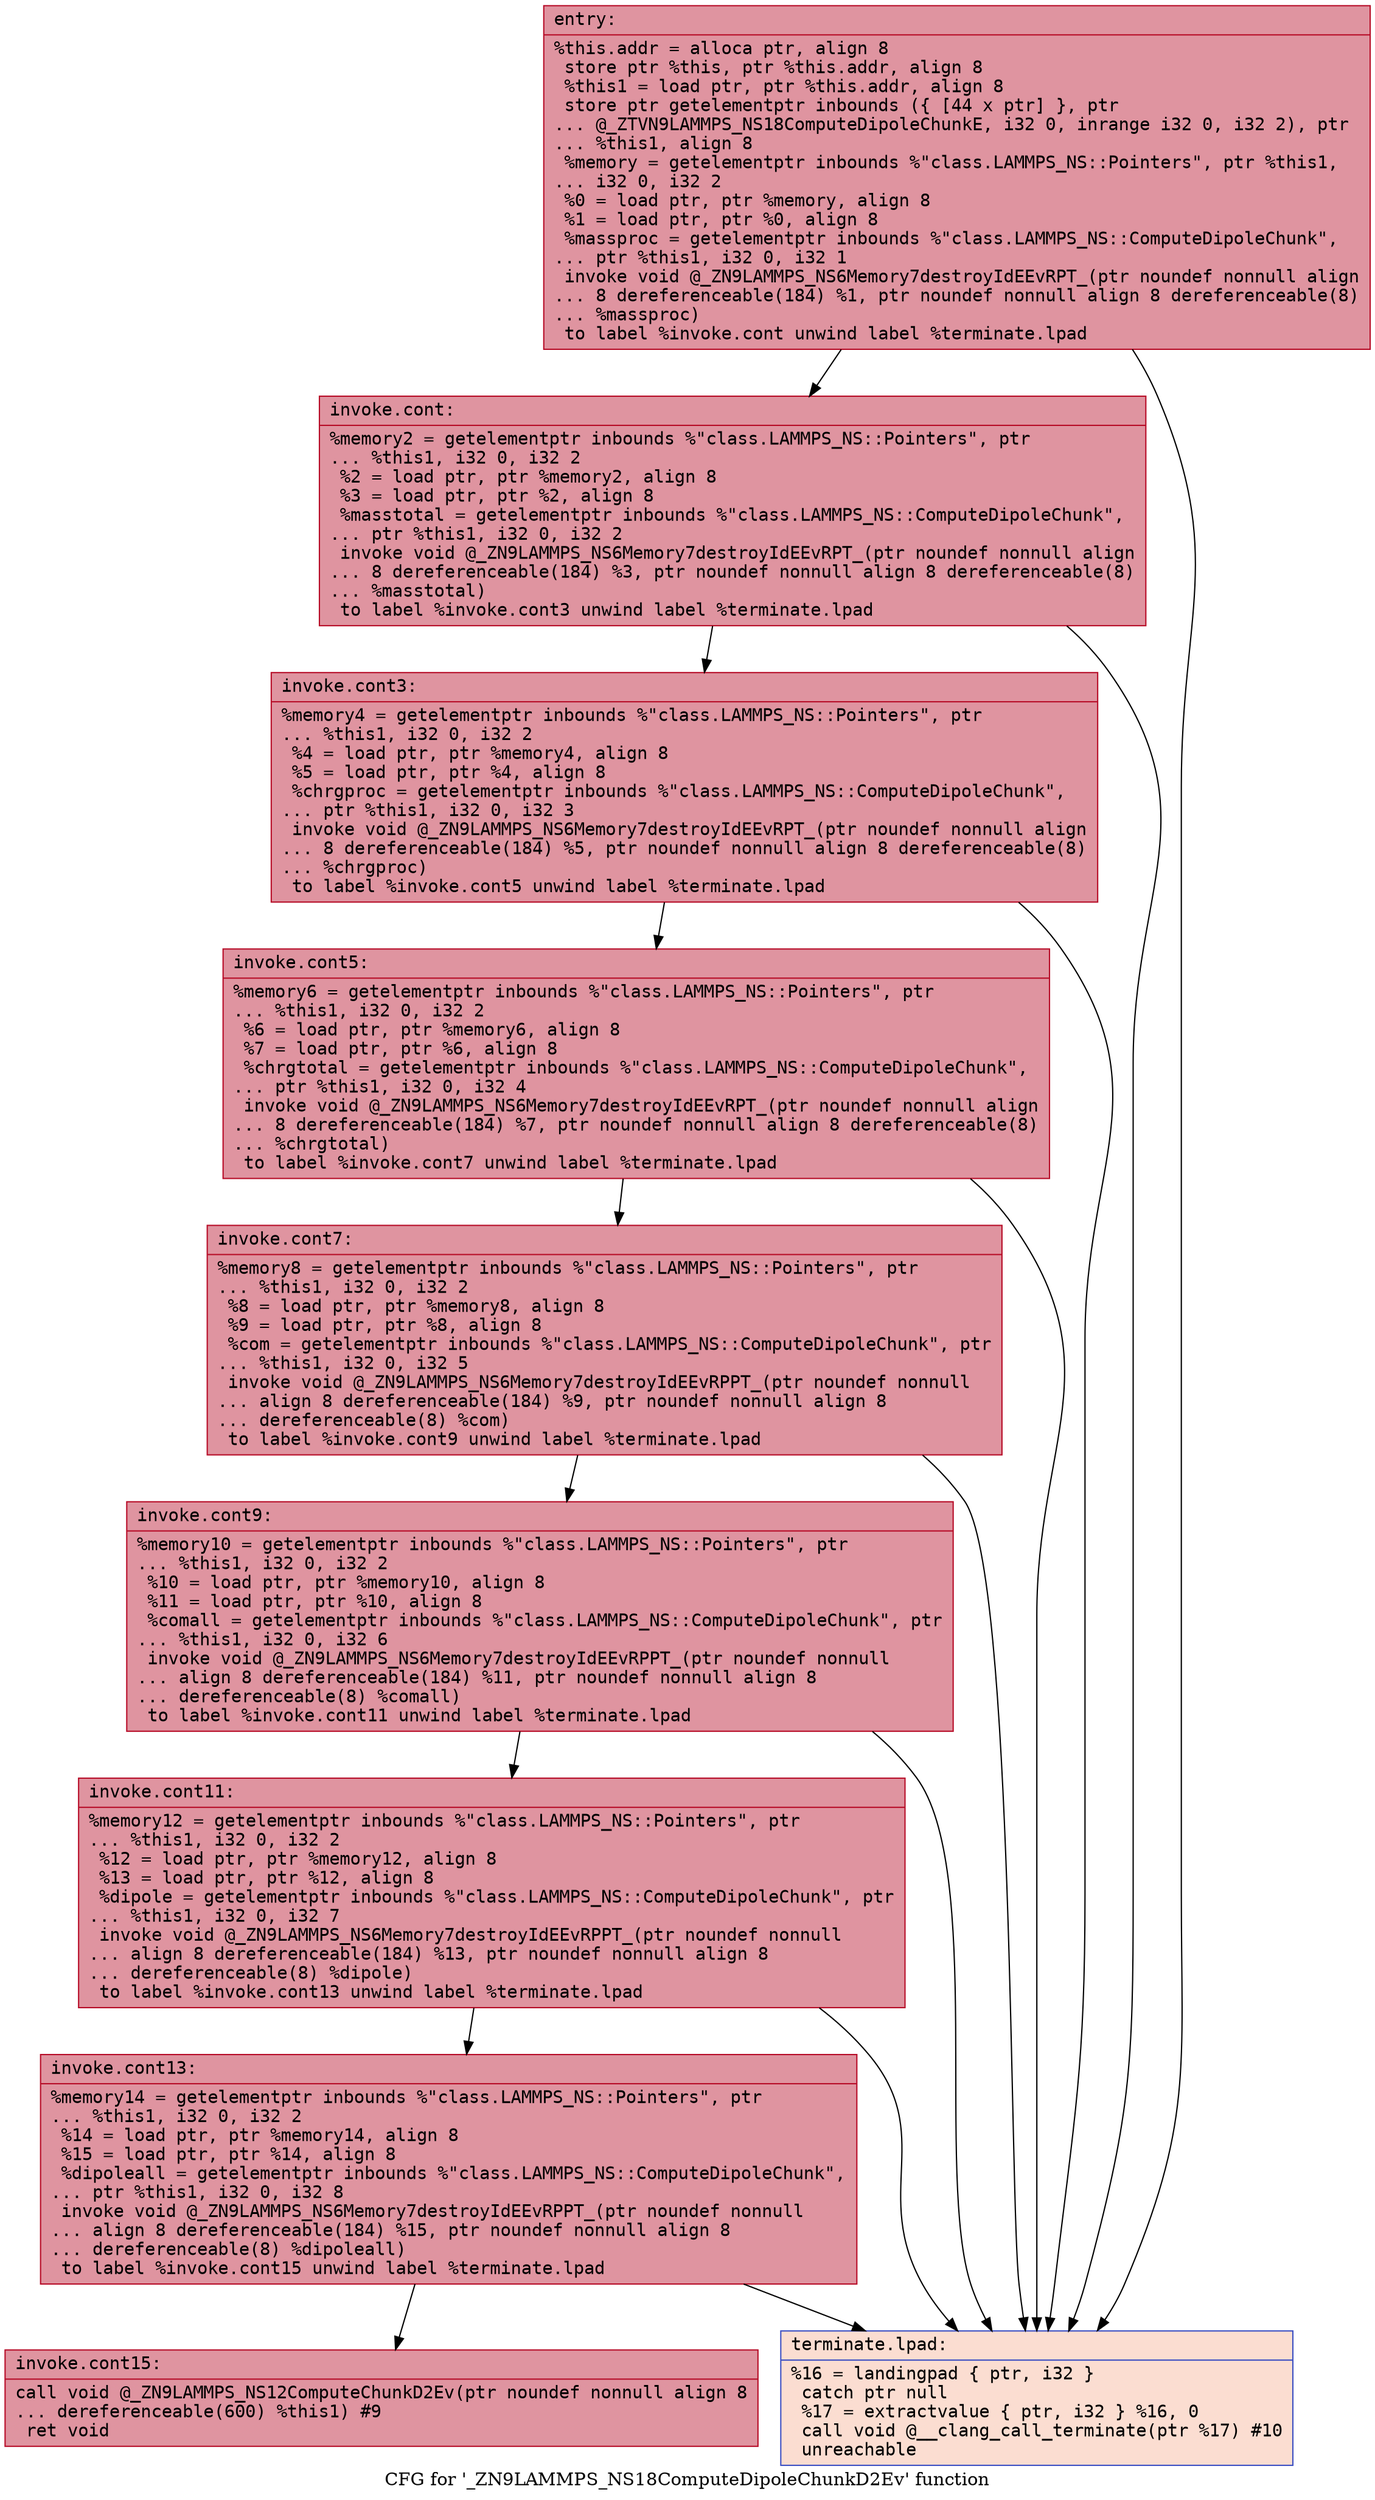 digraph "CFG for '_ZN9LAMMPS_NS18ComputeDipoleChunkD2Ev' function" {
	label="CFG for '_ZN9LAMMPS_NS18ComputeDipoleChunkD2Ev' function";

	Node0x55e585142250 [shape=record,color="#b70d28ff", style=filled, fillcolor="#b70d2870" fontname="Courier",label="{entry:\l|  %this.addr = alloca ptr, align 8\l  store ptr %this, ptr %this.addr, align 8\l  %this1 = load ptr, ptr %this.addr, align 8\l  store ptr getelementptr inbounds (\{ [44 x ptr] \}, ptr\l... @_ZTVN9LAMMPS_NS18ComputeDipoleChunkE, i32 0, inrange i32 0, i32 2), ptr\l... %this1, align 8\l  %memory = getelementptr inbounds %\"class.LAMMPS_NS::Pointers\", ptr %this1,\l... i32 0, i32 2\l  %0 = load ptr, ptr %memory, align 8\l  %1 = load ptr, ptr %0, align 8\l  %massproc = getelementptr inbounds %\"class.LAMMPS_NS::ComputeDipoleChunk\",\l... ptr %this1, i32 0, i32 1\l  invoke void @_ZN9LAMMPS_NS6Memory7destroyIdEEvRPT_(ptr noundef nonnull align\l... 8 dereferenceable(184) %1, ptr noundef nonnull align 8 dereferenceable(8)\l... %massproc)\l          to label %invoke.cont unwind label %terminate.lpad\l}"];
	Node0x55e585142250 -> Node0x55e5851426b0[tooltip="entry -> invoke.cont\nProbability 100.00%" ];
	Node0x55e585142250 -> Node0x55e585142730[tooltip="entry -> terminate.lpad\nProbability 0.00%" ];
	Node0x55e5851426b0 [shape=record,color="#b70d28ff", style=filled, fillcolor="#b70d2870" fontname="Courier",label="{invoke.cont:\l|  %memory2 = getelementptr inbounds %\"class.LAMMPS_NS::Pointers\", ptr\l... %this1, i32 0, i32 2\l  %2 = load ptr, ptr %memory2, align 8\l  %3 = load ptr, ptr %2, align 8\l  %masstotal = getelementptr inbounds %\"class.LAMMPS_NS::ComputeDipoleChunk\",\l... ptr %this1, i32 0, i32 2\l  invoke void @_ZN9LAMMPS_NS6Memory7destroyIdEEvRPT_(ptr noundef nonnull align\l... 8 dereferenceable(184) %3, ptr noundef nonnull align 8 dereferenceable(8)\l... %masstotal)\l          to label %invoke.cont3 unwind label %terminate.lpad\l}"];
	Node0x55e5851426b0 -> Node0x55e585142bf0[tooltip="invoke.cont -> invoke.cont3\nProbability 100.00%" ];
	Node0x55e5851426b0 -> Node0x55e585142730[tooltip="invoke.cont -> terminate.lpad\nProbability 0.00%" ];
	Node0x55e585142bf0 [shape=record,color="#b70d28ff", style=filled, fillcolor="#b70d2870" fontname="Courier",label="{invoke.cont3:\l|  %memory4 = getelementptr inbounds %\"class.LAMMPS_NS::Pointers\", ptr\l... %this1, i32 0, i32 2\l  %4 = load ptr, ptr %memory4, align 8\l  %5 = load ptr, ptr %4, align 8\l  %chrgproc = getelementptr inbounds %\"class.LAMMPS_NS::ComputeDipoleChunk\",\l... ptr %this1, i32 0, i32 3\l  invoke void @_ZN9LAMMPS_NS6Memory7destroyIdEEvRPT_(ptr noundef nonnull align\l... 8 dereferenceable(184) %5, ptr noundef nonnull align 8 dereferenceable(8)\l... %chrgproc)\l          to label %invoke.cont5 unwind label %terminate.lpad\l}"];
	Node0x55e585142bf0 -> Node0x55e585143230[tooltip="invoke.cont3 -> invoke.cont5\nProbability 100.00%" ];
	Node0x55e585142bf0 -> Node0x55e585142730[tooltip="invoke.cont3 -> terminate.lpad\nProbability 0.00%" ];
	Node0x55e585143230 [shape=record,color="#b70d28ff", style=filled, fillcolor="#b70d2870" fontname="Courier",label="{invoke.cont5:\l|  %memory6 = getelementptr inbounds %\"class.LAMMPS_NS::Pointers\", ptr\l... %this1, i32 0, i32 2\l  %6 = load ptr, ptr %memory6, align 8\l  %7 = load ptr, ptr %6, align 8\l  %chrgtotal = getelementptr inbounds %\"class.LAMMPS_NS::ComputeDipoleChunk\",\l... ptr %this1, i32 0, i32 4\l  invoke void @_ZN9LAMMPS_NS6Memory7destroyIdEEvRPT_(ptr noundef nonnull align\l... 8 dereferenceable(184) %7, ptr noundef nonnull align 8 dereferenceable(8)\l... %chrgtotal)\l          to label %invoke.cont7 unwind label %terminate.lpad\l}"];
	Node0x55e585143230 -> Node0x55e5851436d0[tooltip="invoke.cont5 -> invoke.cont7\nProbability 100.00%" ];
	Node0x55e585143230 -> Node0x55e585142730[tooltip="invoke.cont5 -> terminate.lpad\nProbability 0.00%" ];
	Node0x55e5851436d0 [shape=record,color="#b70d28ff", style=filled, fillcolor="#b70d2870" fontname="Courier",label="{invoke.cont7:\l|  %memory8 = getelementptr inbounds %\"class.LAMMPS_NS::Pointers\", ptr\l... %this1, i32 0, i32 2\l  %8 = load ptr, ptr %memory8, align 8\l  %9 = load ptr, ptr %8, align 8\l  %com = getelementptr inbounds %\"class.LAMMPS_NS::ComputeDipoleChunk\", ptr\l... %this1, i32 0, i32 5\l  invoke void @_ZN9LAMMPS_NS6Memory7destroyIdEEvRPPT_(ptr noundef nonnull\l... align 8 dereferenceable(184) %9, ptr noundef nonnull align 8\l... dereferenceable(8) %com)\l          to label %invoke.cont9 unwind label %terminate.lpad\l}"];
	Node0x55e5851436d0 -> Node0x55e585143b70[tooltip="invoke.cont7 -> invoke.cont9\nProbability 100.00%" ];
	Node0x55e5851436d0 -> Node0x55e585142730[tooltip="invoke.cont7 -> terminate.lpad\nProbability 0.00%" ];
	Node0x55e585143b70 [shape=record,color="#b70d28ff", style=filled, fillcolor="#b70d2870" fontname="Courier",label="{invoke.cont9:\l|  %memory10 = getelementptr inbounds %\"class.LAMMPS_NS::Pointers\", ptr\l... %this1, i32 0, i32 2\l  %10 = load ptr, ptr %memory10, align 8\l  %11 = load ptr, ptr %10, align 8\l  %comall = getelementptr inbounds %\"class.LAMMPS_NS::ComputeDipoleChunk\", ptr\l... %this1, i32 0, i32 6\l  invoke void @_ZN9LAMMPS_NS6Memory7destroyIdEEvRPPT_(ptr noundef nonnull\l... align 8 dereferenceable(184) %11, ptr noundef nonnull align 8\l... dereferenceable(8) %comall)\l          to label %invoke.cont11 unwind label %terminate.lpad\l}"];
	Node0x55e585143b70 -> Node0x55e585144000[tooltip="invoke.cont9 -> invoke.cont11\nProbability 100.00%" ];
	Node0x55e585143b70 -> Node0x55e585142730[tooltip="invoke.cont9 -> terminate.lpad\nProbability 0.00%" ];
	Node0x55e585144000 [shape=record,color="#b70d28ff", style=filled, fillcolor="#b70d2870" fontname="Courier",label="{invoke.cont11:\l|  %memory12 = getelementptr inbounds %\"class.LAMMPS_NS::Pointers\", ptr\l... %this1, i32 0, i32 2\l  %12 = load ptr, ptr %memory12, align 8\l  %13 = load ptr, ptr %12, align 8\l  %dipole = getelementptr inbounds %\"class.LAMMPS_NS::ComputeDipoleChunk\", ptr\l... %this1, i32 0, i32 7\l  invoke void @_ZN9LAMMPS_NS6Memory7destroyIdEEvRPPT_(ptr noundef nonnull\l... align 8 dereferenceable(184) %13, ptr noundef nonnull align 8\l... dereferenceable(8) %dipole)\l          to label %invoke.cont13 unwind label %terminate.lpad\l}"];
	Node0x55e585144000 -> Node0x55e585143090[tooltip="invoke.cont11 -> invoke.cont13\nProbability 100.00%" ];
	Node0x55e585144000 -> Node0x55e585142730[tooltip="invoke.cont11 -> terminate.lpad\nProbability 0.00%" ];
	Node0x55e585143090 [shape=record,color="#b70d28ff", style=filled, fillcolor="#b70d2870" fontname="Courier",label="{invoke.cont13:\l|  %memory14 = getelementptr inbounds %\"class.LAMMPS_NS::Pointers\", ptr\l... %this1, i32 0, i32 2\l  %14 = load ptr, ptr %memory14, align 8\l  %15 = load ptr, ptr %14, align 8\l  %dipoleall = getelementptr inbounds %\"class.LAMMPS_NS::ComputeDipoleChunk\",\l... ptr %this1, i32 0, i32 8\l  invoke void @_ZN9LAMMPS_NS6Memory7destroyIdEEvRPPT_(ptr noundef nonnull\l... align 8 dereferenceable(184) %15, ptr noundef nonnull align 8\l... dereferenceable(8) %dipoleall)\l          to label %invoke.cont15 unwind label %terminate.lpad\l}"];
	Node0x55e585143090 -> Node0x55e585144af0[tooltip="invoke.cont13 -> invoke.cont15\nProbability 100.00%" ];
	Node0x55e585143090 -> Node0x55e585142730[tooltip="invoke.cont13 -> terminate.lpad\nProbability 0.00%" ];
	Node0x55e585144af0 [shape=record,color="#b70d28ff", style=filled, fillcolor="#b70d2870" fontname="Courier",label="{invoke.cont15:\l|  call void @_ZN9LAMMPS_NS12ComputeChunkD2Ev(ptr noundef nonnull align 8\l... dereferenceable(600) %this1) #9\l  ret void\l}"];
	Node0x55e585142730 [shape=record,color="#3d50c3ff", style=filled, fillcolor="#f7b39670" fontname="Courier",label="{terminate.lpad:\l|  %16 = landingpad \{ ptr, i32 \}\l          catch ptr null\l  %17 = extractvalue \{ ptr, i32 \} %16, 0\l  call void @__clang_call_terminate(ptr %17) #10\l  unreachable\l}"];
}
